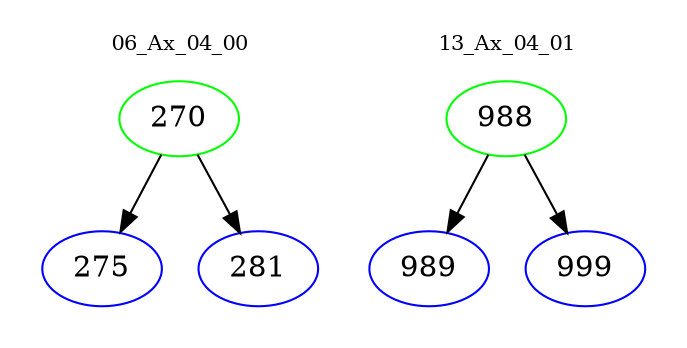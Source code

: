 digraph{
subgraph cluster_0 {
color = white
label = "06_Ax_04_00";
fontsize=10;
T0_270 [label="270", color="green"]
T0_270 -> T0_275 [color="black"]
T0_275 [label="275", color="blue"]
T0_270 -> T0_281 [color="black"]
T0_281 [label="281", color="blue"]
}
subgraph cluster_1 {
color = white
label = "13_Ax_04_01";
fontsize=10;
T1_988 [label="988", color="green"]
T1_988 -> T1_989 [color="black"]
T1_989 [label="989", color="blue"]
T1_988 -> T1_999 [color="black"]
T1_999 [label="999", color="blue"]
}
}
